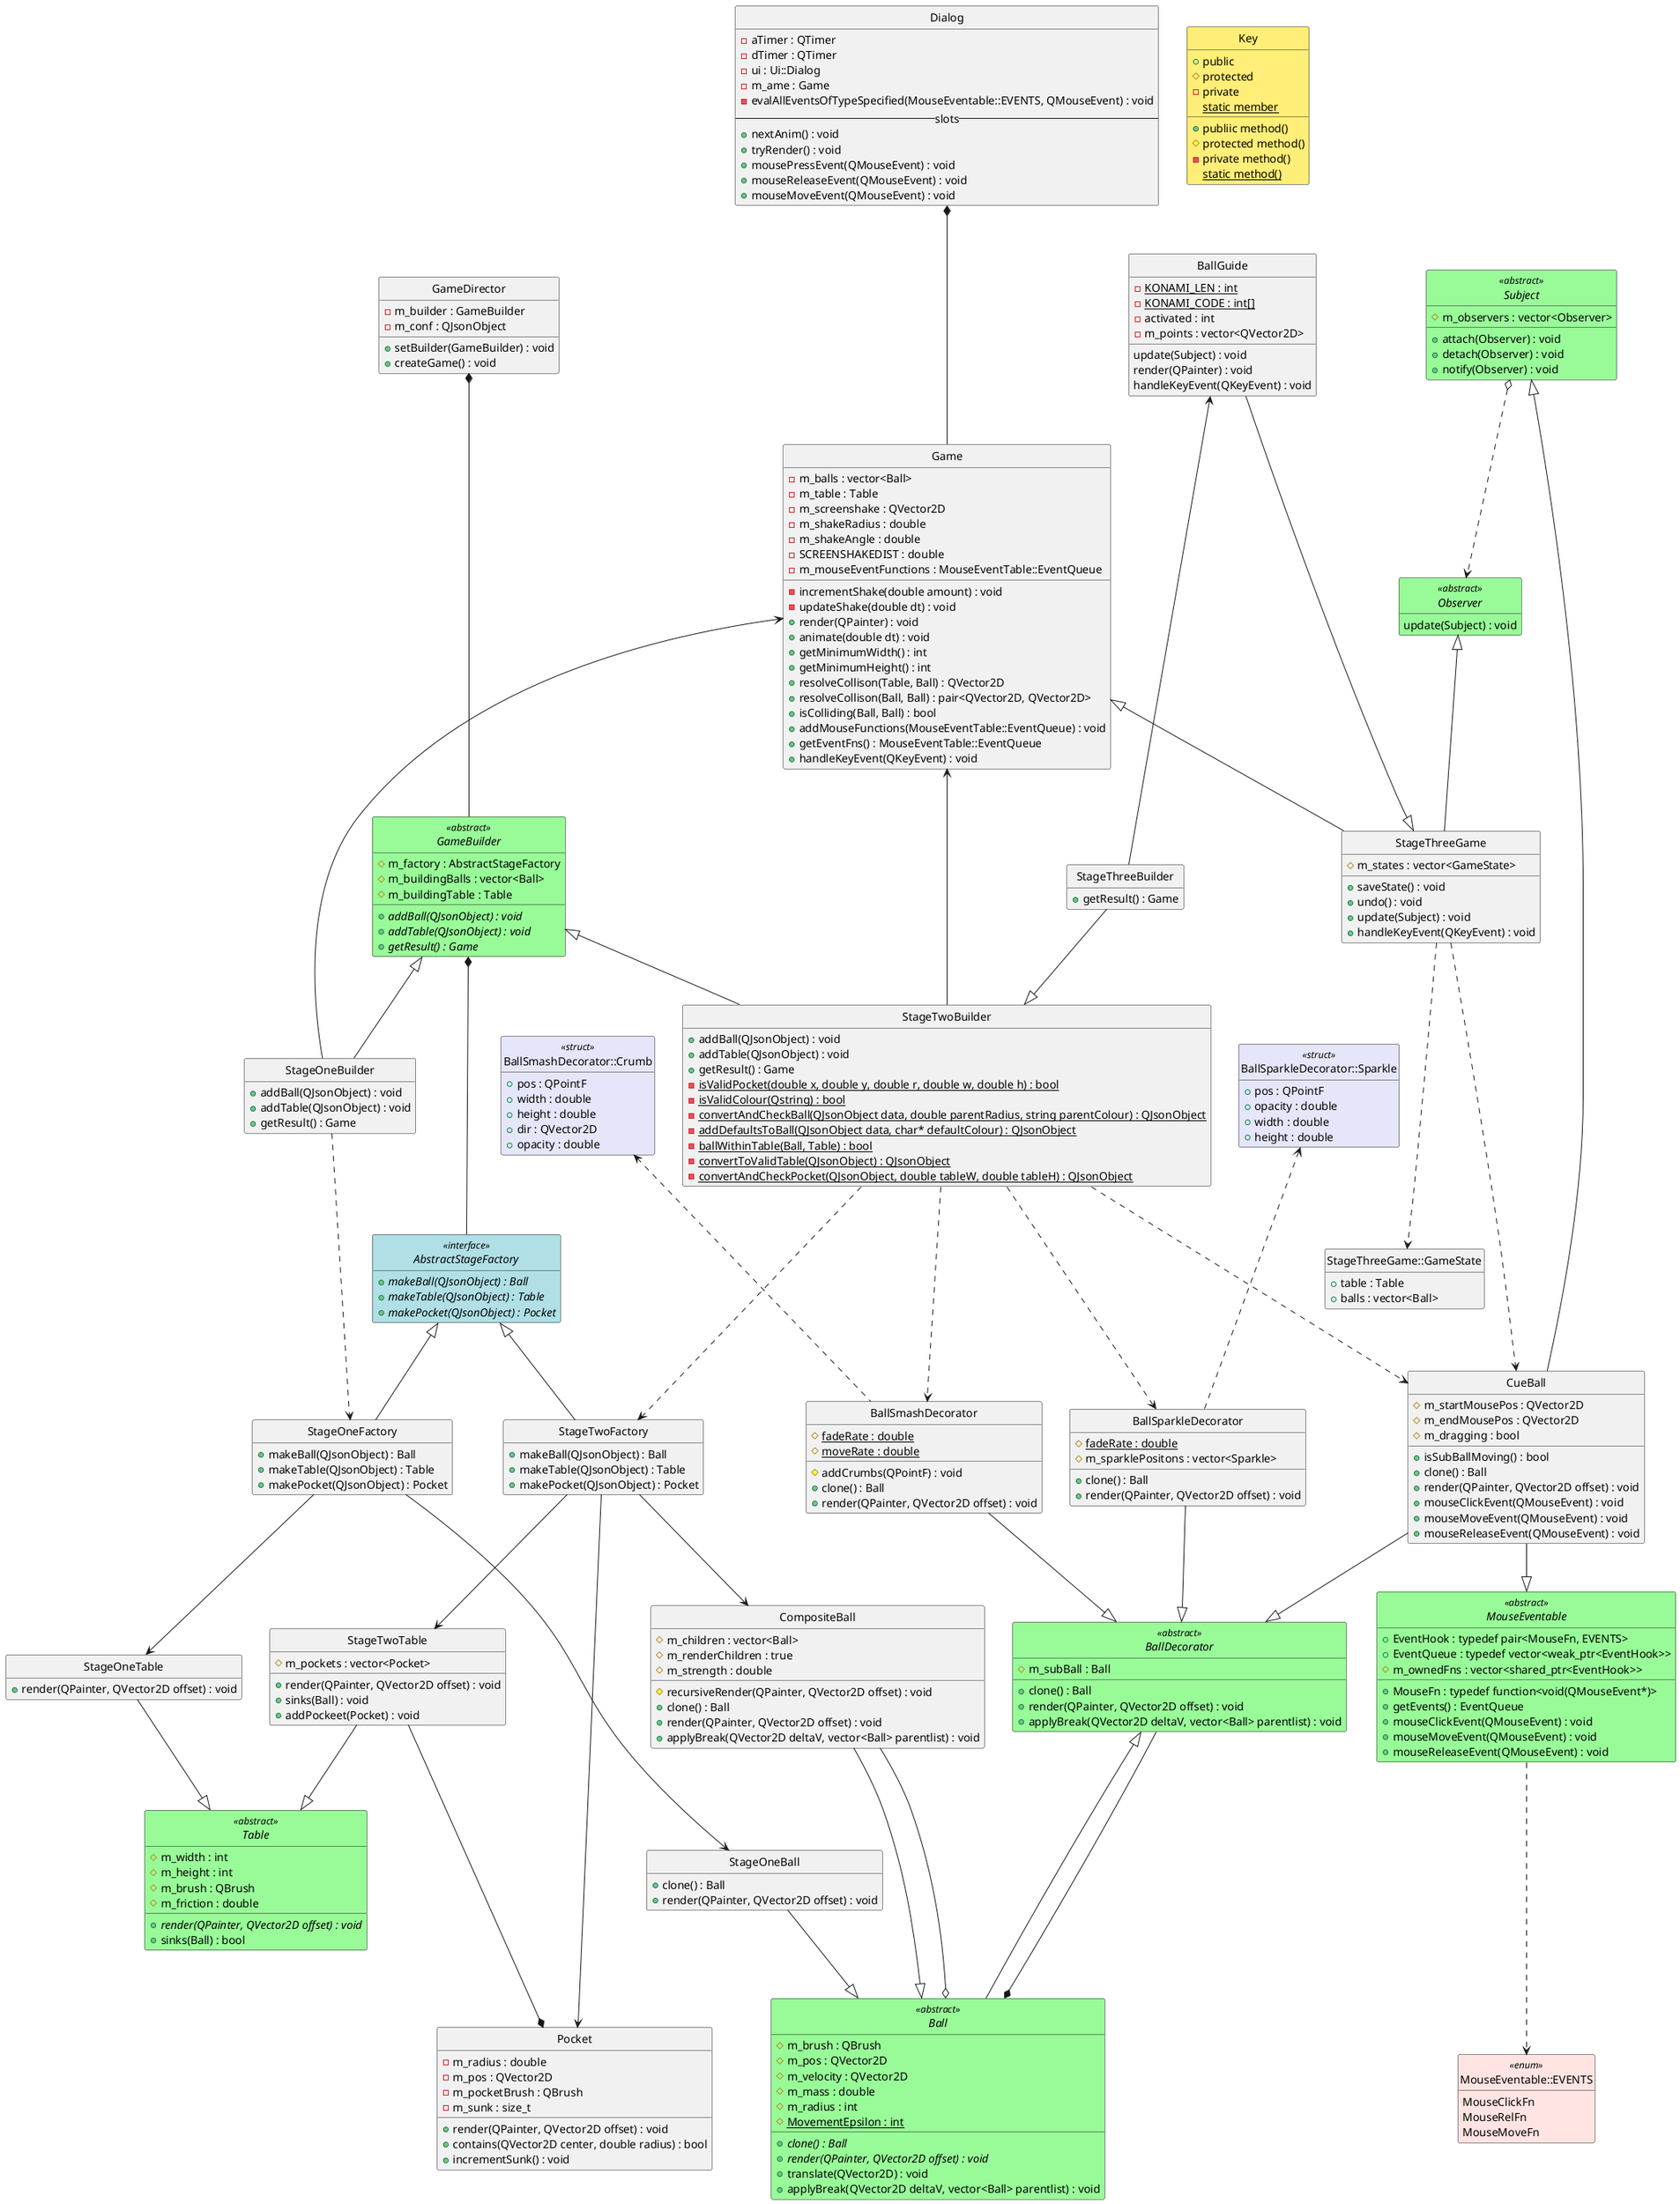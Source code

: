 @startuml

interface AbstractStageFactory <<interface>> {
	+ makeBall(QJsonObject) : Ball {abstract}
	+ makeTable(QJsonObject) : Table {abstract}
	+ makePocket(QJsonObject) : Pocket {abstract}
}

class StageOneFactory {
	+ makeBall(QJsonObject) : Ball
	+ makeTable(QJsonObject) : Table
	+ makePocket(QJsonObject) : Pocket
}
class StageTwoFactory {
	+ makeBall(QJsonObject) : Ball
	+ makeTable(QJsonObject) : Table
	+ makePocket(QJsonObject) : Pocket
}

abstract class GameBuilder <<abstract>> {
	# m_factory : AbstractStageFactory
	# m_buildingBalls : vector<Ball> 
	# m_buildingTable : Table
	+ addBall(QJsonObject) : void {abstract}
	+ addTable(QJsonObject) : void {abstract} 
	+ getResult() : Game {abstract}
}
class StageOneBuilder {
	+ addBall(QJsonObject) : void
	+ addTable(QJsonObject) : void
	+ getResult() : Game
}
class StageTwoBuilder {
	+ addBall(QJsonObject) : void
	+ addTable(QJsonObject) : void
	+ getResult() : Game
	- isValidPocket(double x, double y, double r, double w, double h) : bool {static}
	- isValidColour(Qstring) : bool {static}
	- convertAndCheckBall(QJsonObject data, double parentRadius, string parentColour) : QJsonObject {static}
	- addDefaultsToBall(QJsonObject data, char* defaultColour) : QJsonObject {static}
	- ballWithinTable(Ball, Table) : bool {static}
	- convertToValidTable(QJsonObject) : QJsonObject {static}
	- convertAndCheckPocket(QJsonObject, double tableW, double tableH) : QJsonObject {static}
}
class StageThreeBuilder {
	+ getResult() : Game
}

class GameDirector {
	- m_builder : GameBuilder
	- m_conf : QJsonObject
	+ setBuilder(GameBuilder) : void
	+ createGame() : void
}

class Game {
	- m_balls : vector<Ball>
	- m_table : Table
	- m_screenshake : QVector2D
	- m_shakeRadius : double
	- m_shakeAngle : double
	- SCREENSHAKEDIST : double
	- incrementShake(double amount) : void
	- updateShake(double dt) : void
	- m_mouseEventFunctions : MouseEventTable::EventQueue
	+ render(QPainter) : void
	+ animate(double dt) : void
	+ getMinimumWidth() : int
	+ getMinimumHeight() : int
	+ resolveCollison(Table, Ball) : QVector2D
	+ resolveCollison(Ball, Ball) : pair<QVector2D, QVector2D>
	+ isColliding(Ball, Ball) : bool
	+ addMouseFunctions(MouseEventTable::EventQueue) : void
	+ getEventFns() : MouseEventTable::EventQueue
	+ handleKeyEvent(QKeyEvent) : void
}

class StageThreeGame {
	# m_states : vector<GameState>
	+ saveState() : void
	+ undo() : void
	+ update(Subject) : void
	+ handleKeyEvent(QKeyEvent) : void
}
class StageThreeGame::GameState {
	+ table : Table
	+ balls : vector<Ball>
}
class BallGuide {
	- KONAMI_LEN : int {static}
	- KONAMI_CODE : int[] {static}
	- activated : int
	- m_points : vector<QVector2D>
	update(Subject) : void
	render(QPainter) : void
	handleKeyEvent(QKeyEvent) : void
}

abstract class MouseEventable <<abstract>> {
	+ MouseFn : typedef function<void(QMouseEvent*)> 
	+ EventHook : typedef pair<MouseFn, EVENTS>
	+ EventQueue : typedef vector<weak_ptr<EventHook>>
	# m_ownedFns : vector<shared_ptr<EventHook>>
	+ getEvents() : EventQueue
	+ mouseClickEvent(QMouseEvent) : void
	+ mouseMoveEvent(QMouseEvent) : void
	+ mouseReleaseEvent(QMouseEvent) : void
}
enum MouseEventable::EVENTS <<enum>> {
	MouseClickFn
	MouseRelFn
	MouseMoveFn
}

class Dialog {
	- aTimer : QTimer
	- dTimer : QTimer
	- ui : Ui::Dialog
	- m_ame : Game
	- evalAllEventsOfTypeSpecified(MouseEventable::EVENTS, QMouseEvent) : void
	--slots--
	+ nextAnim() : void
	+ tryRender() : void
	+ mousePressEvent(QMouseEvent) : void
	+ mouseReleaseEvent(QMouseEvent) : void
	+ mouseMoveEvent(QMouseEvent) : void
}

class Pocket {
	- m_radius : double
	- m_pos : QVector2D
	- m_pocketBrush : QBrush
	- m_sunk : size_t
	+ render(QPainter, QVector2D offset) : void
	+ contains(QVector2D center, double radius) : bool
	+ incrementSunk() : void
}

abstract class Table <<abstract>> {
	# m_width : int
	# m_height : int
	# m_brush : QBrush
	# m_friction : double
	+ render(QPainter, QVector2D offset) : void {abstract}
	+ sinks(Ball) : bool
}

class StageOneTable {
	+ render(QPainter, QVector2D offset) : void
}

class StageTwoTable {
	# m_pockets : vector<Pocket>
	+ render(QPainter, QVector2D offset) : void
	+ sinks(Ball) : void
	+ addPockeet(Pocket) : void
}

abstract class Ball <<abstract>> {
	# m_brush : QBrush
	# m_pos : QVector2D
	# m_velocity : QVector2D
	# m_mass : double
	# m_radius : int
	# MovementEpsilon : int {static}
	+ clone() : Ball {abstract}
	+ render(QPainter, QVector2D offset) : void {abstract}
	+ translate(QVector2D) : void
	+ applyBreak(QVector2D deltaV, vector<Ball> parentlist) : void
}
class StageOneBall {
	+ clone() : Ball
	+ render(QPainter, QVector2D offset) : void
}
class CompositeBall {
	# m_children : vector<Ball>
	# m_renderChildren : true
	# recursiveRender(QPainter, QVector2D offset) : void
	# m_strength : double
	+ clone() : Ball
	+ render(QPainter, QVector2D offset) : void
	+ applyBreak(QVector2D deltaV, vector<Ball> parentlist) : void
}
abstract class BallDecorator <<abstract>> {
	# m_subBall : Ball
	+ clone() : Ball
	+ render(QPainter, QVector2D offset) : void
	+ applyBreak(QVector2D deltaV, vector<Ball> parentlist) : void
}
class CueBall {
	# m_startMousePos : QVector2D
	# m_endMousePos : QVector2D
	# m_dragging : bool
	+ isSubBallMoving() : bool
	+ clone() : Ball
	+ render(QPainter, QVector2D offset) : void
	+ mouseClickEvent(QMouseEvent) : void
	+ mouseMoveEvent(QMouseEvent) : void
	+ mouseReleaseEvent(QMouseEvent) : void
}
class BallSparkleDecorator {
	# fadeRate : double {static}
	# m_sparklePositons : vector<Sparkle>
	+ clone() : Ball
	+ render(QPainter, QVector2D offset) : void
}
class BallSparkleDecorator::Sparkle <<struct>> {
	+ pos : QPointF
	+ opacity : double
	+ width : double
	+ height : double
}
class BallSmashDecorator {
	# fadeRate : double {static}
	# moveRate : double {static}
	# addCrumbs(QPointF) : void
	+ clone() : Ball
	+ render(QPainter, QVector2D offset) : void
}
class BallSmashDecorator::Crumb <<struct>> {
	+ pos : QPointF
	+ width : double
	+ height : double
	+ dir : QVector2D
	+ opacity : double
}

abstract class Subject <<abstract>> {
	# m_observers : vector<Observer>
	+ attach(Observer) : void
	+ detach(Observer) : void
	+ notify(Observer) : void
}
abstract class Observer <<abstract>> {
	update(Subject) : void
}

class Key #ffee77 {
	+public
	#protected
	-private
	static member {static}
	+publiic method()
	#protected method()
	-private method()
	static method() {static}
}

hide circle
hide empty members

skinparam Class {
	BackgroundColor<<abstract>> PaleGreen
	BackgroundColor<<interface>> PowderBlue
	BackgroundColor<<enum>> MistyRose
	BackgroundColor<<struct>> Lavender
}

GameDirector                   *---  GameBuilder
GameBuilder                    *---  AbstractStageFactory
GameBuilder                    <|--  StageOneBuilder
GameBuilder                    <|--  StageTwoBuilder
Game                           <---  StageOneBuilder
Game                           <---  StageTwoBuilder
AbstractStageFactory           <|--  StageOneFactory
AbstractStageFactory           <|--  StageTwoFactory
StageOneBuilder                ...>  StageOneFactory
StageTwoBuilder                ...>  StageTwoFactory
Dialog                         *---  Game

StageOneBall                   --|>  Ball
CompositeBall                  --|>  Ball
StageOneTable                  --|>  Table
StageTwoTable                  --|>  Table
StageTwoTable                  ---*  Pocket

StageOneFactory                -->   StageOneTable
StageOneFactory                -->   StageOneBall
StageTwoFactory                -->   StageTwoTable
StageTwoFactory                -->   CompositeBall
StageTwoFactory                -->   Pocket

Game                           <|--  StageThreeGame
StageThreeGame                 ...>  StageThreeGame::GameState
BallGuide                      --|>  StageThreeGame
Observer                       <|--  StageThreeGame
Subject                        <|--  CueBall
StageThreeGame                 ...>  CueBall
Subject                        o..>  Observer

BallDecorator                  <|--  Ball
BallDecorator                  ---*  Ball
CompositeBall                  ---o  Ball
CueBall                        --|>  BallDecorator
BallSparkleDecorator           --|>  BallDecorator
BallSmashDecorator             --|>  BallDecorator
BallSparkleDecorator::Sparkle  <...  BallSparkleDecorator
BallSmashDecorator::Crumb      <...  BallSmashDecorator
StageTwoBuilder                ...>  CueBall
StageTwoBuilder                ...>  BallSparkleDecorator
StageTwoBuilder                ...>  BallSmashDecorator
StageThreeBuilder              --|>  StageTwoBuilder
BallGuide                      <---  StageThreeBuilder

MouseEventable                 ...>  MouseEventable::EVENTS
CueBall                        --|>  MouseEventable

@enduml
